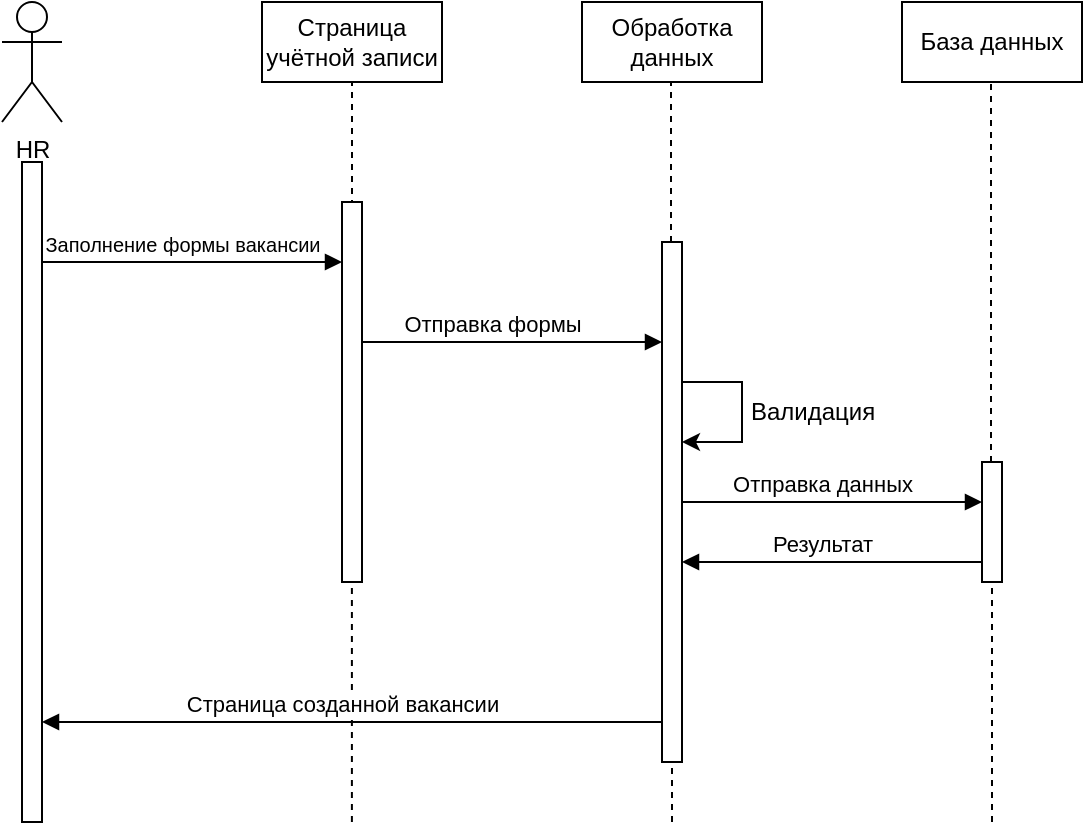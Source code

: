 <mxfile version="27.1.3">
  <diagram name="Page-1" id="2YBvvXClWsGukQMizWep">
    <mxGraphModel dx="1713" dy="530" grid="1" gridSize="10" guides="1" tooltips="1" connect="1" arrows="1" fold="1" page="1" pageScale="1" pageWidth="850" pageHeight="1100" math="0" shadow="0">
      <root>
        <mxCell id="0" />
        <mxCell id="1" parent="0" />
        <mxCell id="Bv2biJ2jUaCYx7ponWwM-21" value="HR" style="shape=umlActor;verticalLabelPosition=bottom;verticalAlign=top;html=1;outlineConnect=0;" vertex="1" parent="1">
          <mxGeometry x="-110" y="30" width="30" height="60" as="geometry" />
        </mxCell>
        <mxCell id="Bv2biJ2jUaCYx7ponWwM-22" value="" style="html=1;points=[];perimeter=orthogonalPerimeter;outlineConnect=0;targetShapes=umlLifeline;portConstraint=eastwest;newEdgeStyle={&quot;edgeStyle&quot;:&quot;elbowEdgeStyle&quot;,&quot;elbow&quot;:&quot;vertical&quot;,&quot;curved&quot;:0,&quot;rounded&quot;:0};" vertex="1" parent="1">
          <mxGeometry x="-100" y="110" width="10" height="330" as="geometry" />
        </mxCell>
        <mxCell id="Bv2biJ2jUaCYx7ponWwM-24" value="Страница учётной записи" style="rounded=0;whiteSpace=wrap;html=1;" vertex="1" parent="1">
          <mxGeometry x="20" y="30" width="90" height="40" as="geometry" />
        </mxCell>
        <mxCell id="Bv2biJ2jUaCYx7ponWwM-25" value="&lt;font style=&quot;font-size: 10px;&quot;&gt;Заполнение формы вакансии&lt;/font&gt;" style="html=1;verticalAlign=bottom;endArrow=block;edgeStyle=elbowEdgeStyle;elbow=vertical;curved=0;rounded=0;" edge="1" parent="1" target="Bv2biJ2jUaCYx7ponWwM-28">
          <mxGeometry x="-0.067" relative="1" as="geometry">
            <mxPoint x="-90" y="160" as="sourcePoint" />
            <Array as="points">
              <mxPoint x="-25" y="160" />
            </Array>
            <mxPoint x="-10" y="160" as="targetPoint" />
            <mxPoint as="offset" />
          </mxGeometry>
        </mxCell>
        <mxCell id="Bv2biJ2jUaCYx7ponWwM-27" value="" style="endArrow=none;dashed=1;html=1;rounded=0;entryX=0.5;entryY=1;entryDx=0;entryDy=0;" edge="1" parent="1" target="Bv2biJ2jUaCYx7ponWwM-24">
          <mxGeometry width="50" height="50" relative="1" as="geometry">
            <mxPoint x="65" y="150" as="sourcePoint" />
            <mxPoint x="100" y="90" as="targetPoint" />
          </mxGeometry>
        </mxCell>
        <mxCell id="Bv2biJ2jUaCYx7ponWwM-28" value="" style="html=1;points=[];perimeter=orthogonalPerimeter;outlineConnect=0;targetShapes=umlLifeline;portConstraint=eastwest;newEdgeStyle={&quot;edgeStyle&quot;:&quot;elbowEdgeStyle&quot;,&quot;elbow&quot;:&quot;vertical&quot;,&quot;curved&quot;:0,&quot;rounded&quot;:0};" vertex="1" parent="1">
          <mxGeometry x="60" y="130" width="10" height="190" as="geometry" />
        </mxCell>
        <mxCell id="Bv2biJ2jUaCYx7ponWwM-29" value="Обработка данных" style="rounded=0;whiteSpace=wrap;html=1;" vertex="1" parent="1">
          <mxGeometry x="180" y="30" width="90" height="40" as="geometry" />
        </mxCell>
        <mxCell id="Bv2biJ2jUaCYx7ponWwM-30" value="" style="endArrow=none;dashed=1;html=1;rounded=0;" edge="1" parent="1" target="Bv2biJ2jUaCYx7ponWwM-28">
          <mxGeometry width="50" height="50" relative="1" as="geometry">
            <mxPoint x="64.95" y="440" as="sourcePoint" />
            <mxPoint x="65" y="430" as="targetPoint" />
          </mxGeometry>
        </mxCell>
        <mxCell id="Bv2biJ2jUaCYx7ponWwM-31" value="" style="endArrow=none;dashed=1;html=1;rounded=0;entryX=0.5;entryY=1;entryDx=0;entryDy=0;" edge="1" parent="1">
          <mxGeometry width="50" height="50" relative="1" as="geometry">
            <mxPoint x="224.5" y="150" as="sourcePoint" />
            <mxPoint x="224.5" y="70" as="targetPoint" />
          </mxGeometry>
        </mxCell>
        <mxCell id="Bv2biJ2jUaCYx7ponWwM-32" value="" style="html=1;points=[];perimeter=orthogonalPerimeter;outlineConnect=0;targetShapes=umlLifeline;portConstraint=eastwest;newEdgeStyle={&quot;edgeStyle&quot;:&quot;elbowEdgeStyle&quot;,&quot;elbow&quot;:&quot;vertical&quot;,&quot;curved&quot;:0,&quot;rounded&quot;:0};" vertex="1" parent="1">
          <mxGeometry x="220" y="150" width="10" height="260" as="geometry" />
        </mxCell>
        <mxCell id="Bv2biJ2jUaCYx7ponWwM-33" value="" style="endArrow=none;dashed=1;html=1;rounded=0;" edge="1" parent="1" target="Bv2biJ2jUaCYx7ponWwM-32">
          <mxGeometry width="50" height="50" relative="1" as="geometry">
            <mxPoint x="225" y="440" as="sourcePoint" />
            <mxPoint x="214.98" y="430" as="targetPoint" />
          </mxGeometry>
        </mxCell>
        <mxCell id="Bv2biJ2jUaCYx7ponWwM-34" value="Отправка формы" style="html=1;verticalAlign=bottom;endArrow=block;edgeStyle=elbowEdgeStyle;elbow=vertical;curved=0;rounded=0;" edge="1" parent="1">
          <mxGeometry x="-0.133" relative="1" as="geometry">
            <mxPoint x="70" y="200" as="sourcePoint" />
            <Array as="points">
              <mxPoint x="135" y="200" />
            </Array>
            <mxPoint x="220" y="200" as="targetPoint" />
            <mxPoint as="offset" />
          </mxGeometry>
        </mxCell>
        <mxCell id="Bv2biJ2jUaCYx7ponWwM-47" value="База данных" style="rounded=0;whiteSpace=wrap;html=1;" vertex="1" parent="1">
          <mxGeometry x="340" y="30" width="90" height="40" as="geometry" />
        </mxCell>
        <mxCell id="Bv2biJ2jUaCYx7ponWwM-48" value="" style="endArrow=none;dashed=1;html=1;rounded=0;entryX=0.5;entryY=1;entryDx=0;entryDy=0;" edge="1" parent="1" source="Bv2biJ2jUaCYx7ponWwM-49">
          <mxGeometry width="50" height="50" relative="1" as="geometry">
            <mxPoint x="384.5" y="150" as="sourcePoint" />
            <mxPoint x="384.5" y="70" as="targetPoint" />
          </mxGeometry>
        </mxCell>
        <mxCell id="Bv2biJ2jUaCYx7ponWwM-49" value="" style="html=1;points=[];perimeter=orthogonalPerimeter;outlineConnect=0;targetShapes=umlLifeline;portConstraint=eastwest;newEdgeStyle={&quot;edgeStyle&quot;:&quot;elbowEdgeStyle&quot;,&quot;elbow&quot;:&quot;vertical&quot;,&quot;curved&quot;:0,&quot;rounded&quot;:0};" vertex="1" parent="1">
          <mxGeometry x="380" y="260" width="10" height="60" as="geometry" />
        </mxCell>
        <mxCell id="Bv2biJ2jUaCYx7ponWwM-50" value="" style="endArrow=none;dashed=1;html=1;rounded=0;" edge="1" parent="1" target="Bv2biJ2jUaCYx7ponWwM-49">
          <mxGeometry width="50" height="50" relative="1" as="geometry">
            <mxPoint x="385" y="440" as="sourcePoint" />
            <mxPoint x="374.98" y="430" as="targetPoint" />
          </mxGeometry>
        </mxCell>
        <mxCell id="Bv2biJ2jUaCYx7ponWwM-51" value="Отправка данных" style="html=1;verticalAlign=bottom;endArrow=block;edgeStyle=elbowEdgeStyle;elbow=vertical;curved=0;rounded=0;" edge="1" parent="1">
          <mxGeometry x="-0.067" relative="1" as="geometry">
            <mxPoint x="230" y="280" as="sourcePoint" />
            <Array as="points">
              <mxPoint x="295" y="280" />
            </Array>
            <mxPoint x="380" y="280" as="targetPoint" />
            <mxPoint as="offset" />
          </mxGeometry>
        </mxCell>
        <mxCell id="Bv2biJ2jUaCYx7ponWwM-52" value="Страница созданной вакансии" style="html=1;verticalAlign=bottom;endArrow=block;edgeStyle=elbowEdgeStyle;elbow=vertical;curved=0;rounded=0;" edge="1" parent="1" target="Bv2biJ2jUaCYx7ponWwM-22">
          <mxGeometry x="0.032" relative="1" as="geometry">
            <mxPoint x="220" y="390" as="sourcePoint" />
            <Array as="points">
              <mxPoint x="220" y="390" />
            </Array>
            <mxPoint x="-160" y="390" as="targetPoint" />
            <mxPoint as="offset" />
          </mxGeometry>
        </mxCell>
        <mxCell id="Bv2biJ2jUaCYx7ponWwM-53" value="" style="endArrow=classic;html=1;rounded=0;" edge="1" parent="1" source="Bv2biJ2jUaCYx7ponWwM-32" target="Bv2biJ2jUaCYx7ponWwM-32">
          <mxGeometry width="50" height="50" relative="1" as="geometry">
            <mxPoint x="240" y="230" as="sourcePoint" />
            <mxPoint x="300" y="250" as="targetPoint" />
            <Array as="points">
              <mxPoint x="260" y="220" />
              <mxPoint x="260" y="250" />
            </Array>
          </mxGeometry>
        </mxCell>
        <mxCell id="Bv2biJ2jUaCYx7ponWwM-54" value="Валидация" style="text;html=1;align=center;verticalAlign=middle;resizable=0;points=[];autosize=1;strokeColor=none;fillColor=none;" vertex="1" parent="1">
          <mxGeometry x="250" y="220" width="90" height="30" as="geometry" />
        </mxCell>
        <mxCell id="Bv2biJ2jUaCYx7ponWwM-55" value="Результат" style="html=1;verticalAlign=bottom;endArrow=block;edgeStyle=elbowEdgeStyle;elbow=vertical;curved=0;rounded=0;" edge="1" parent="1">
          <mxGeometry x="0.349" relative="1" as="geometry">
            <mxPoint x="315" y="310" as="sourcePoint" />
            <Array as="points">
              <mxPoint x="380" y="310" />
            </Array>
            <mxPoint x="230" y="310" as="targetPoint" />
            <mxPoint as="offset" />
          </mxGeometry>
        </mxCell>
      </root>
    </mxGraphModel>
  </diagram>
</mxfile>
